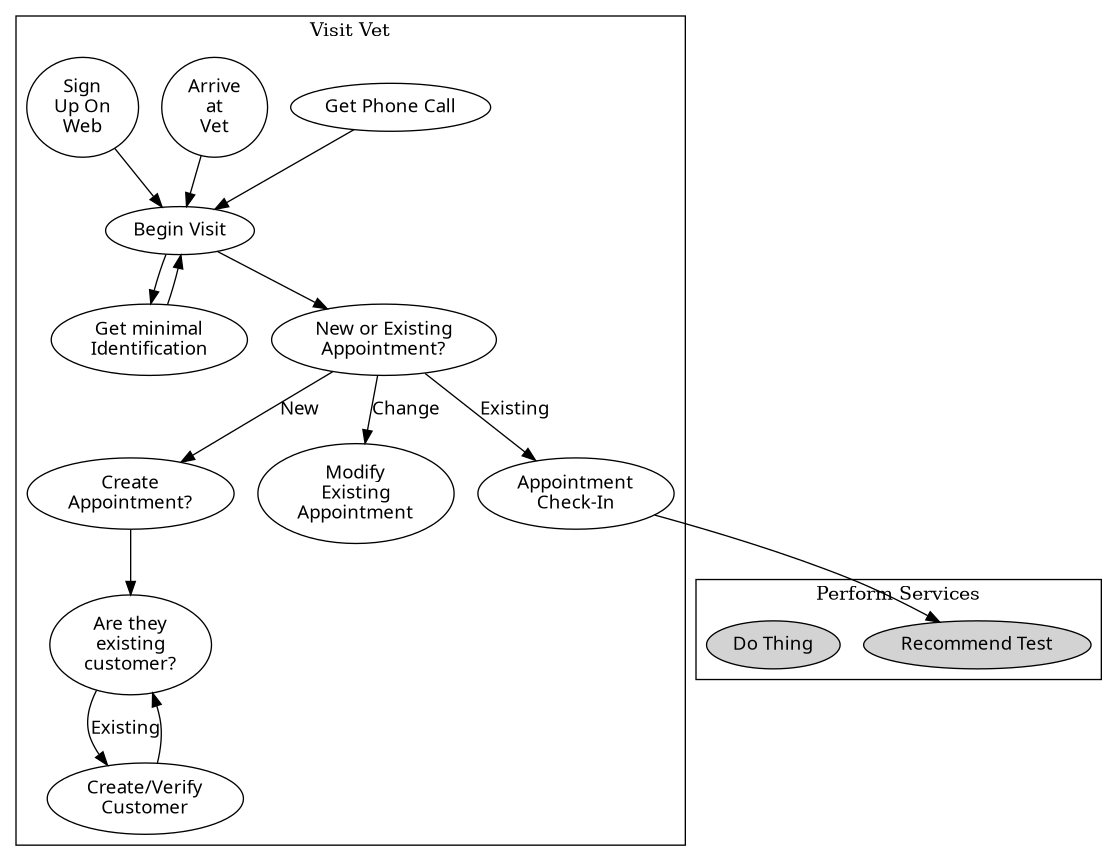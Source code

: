 @startuml
digraph G {
  node [fontname = "Handlee"];
  edge [fontname = "Handlee"];
  compound=true;
  subgraph cluster_startVisit {

    label="Visit Vet";

    call [ label = "Get Phone Call" ];
    arrive [ label = "Arrive\nat\nVet" ];
    webVisit [ label = "Sign\nUp On\nWeb" ];
    beginVisit [ label = "Begin Visit" ];
    getMinimalLeadInfo [label="Get minimal\nIdentification"];
    knowThem [ label = "Are they\nexisting\ncustomer?" ];
    createANewAppointment[ label="Create\nAppointment?" ];
    createVerifyCustomer[ label = "Create/Verify\nCustomer" ];
    newOrExistingAppointment [label="New or Existing\nAppointment?"];
    modifyAppointment [label="Modify\nExisting\nAppointment"];
    appointmentCheckIn [label="Appointment\nCheck-In"];
    beginVisit->newOrExistingAppointment;
    webVisit -> beginVisit;
    call -> beginVisit;
    arrive -> beginVisit;
    beginVisit->getMinimalLeadInfo;
    getMinimalLeadInfo->beginVisit;
    knowThem -> createVerifyCustomer [ label = "Existing" ];
    createVerifyCustomer->knowThem;
    newOrExistingAppointment->createANewAppointment [ label="New"];
    createANewAppointment->knowThem;
    newOrExistingAppointment->appointmentCheckIn [label="Existing"];
    newOrExistingAppointment->modifyAppointment [label="Change"];

  }

  subgraph cluster_PerformServices {
    node[style=filled];
    label="Perform Services";

    recommendTest [label="Recommend Test"];
    doThing [label="Do Thing"];
  }

appointmentCheckIn->recommendTest;

}



@enduml
